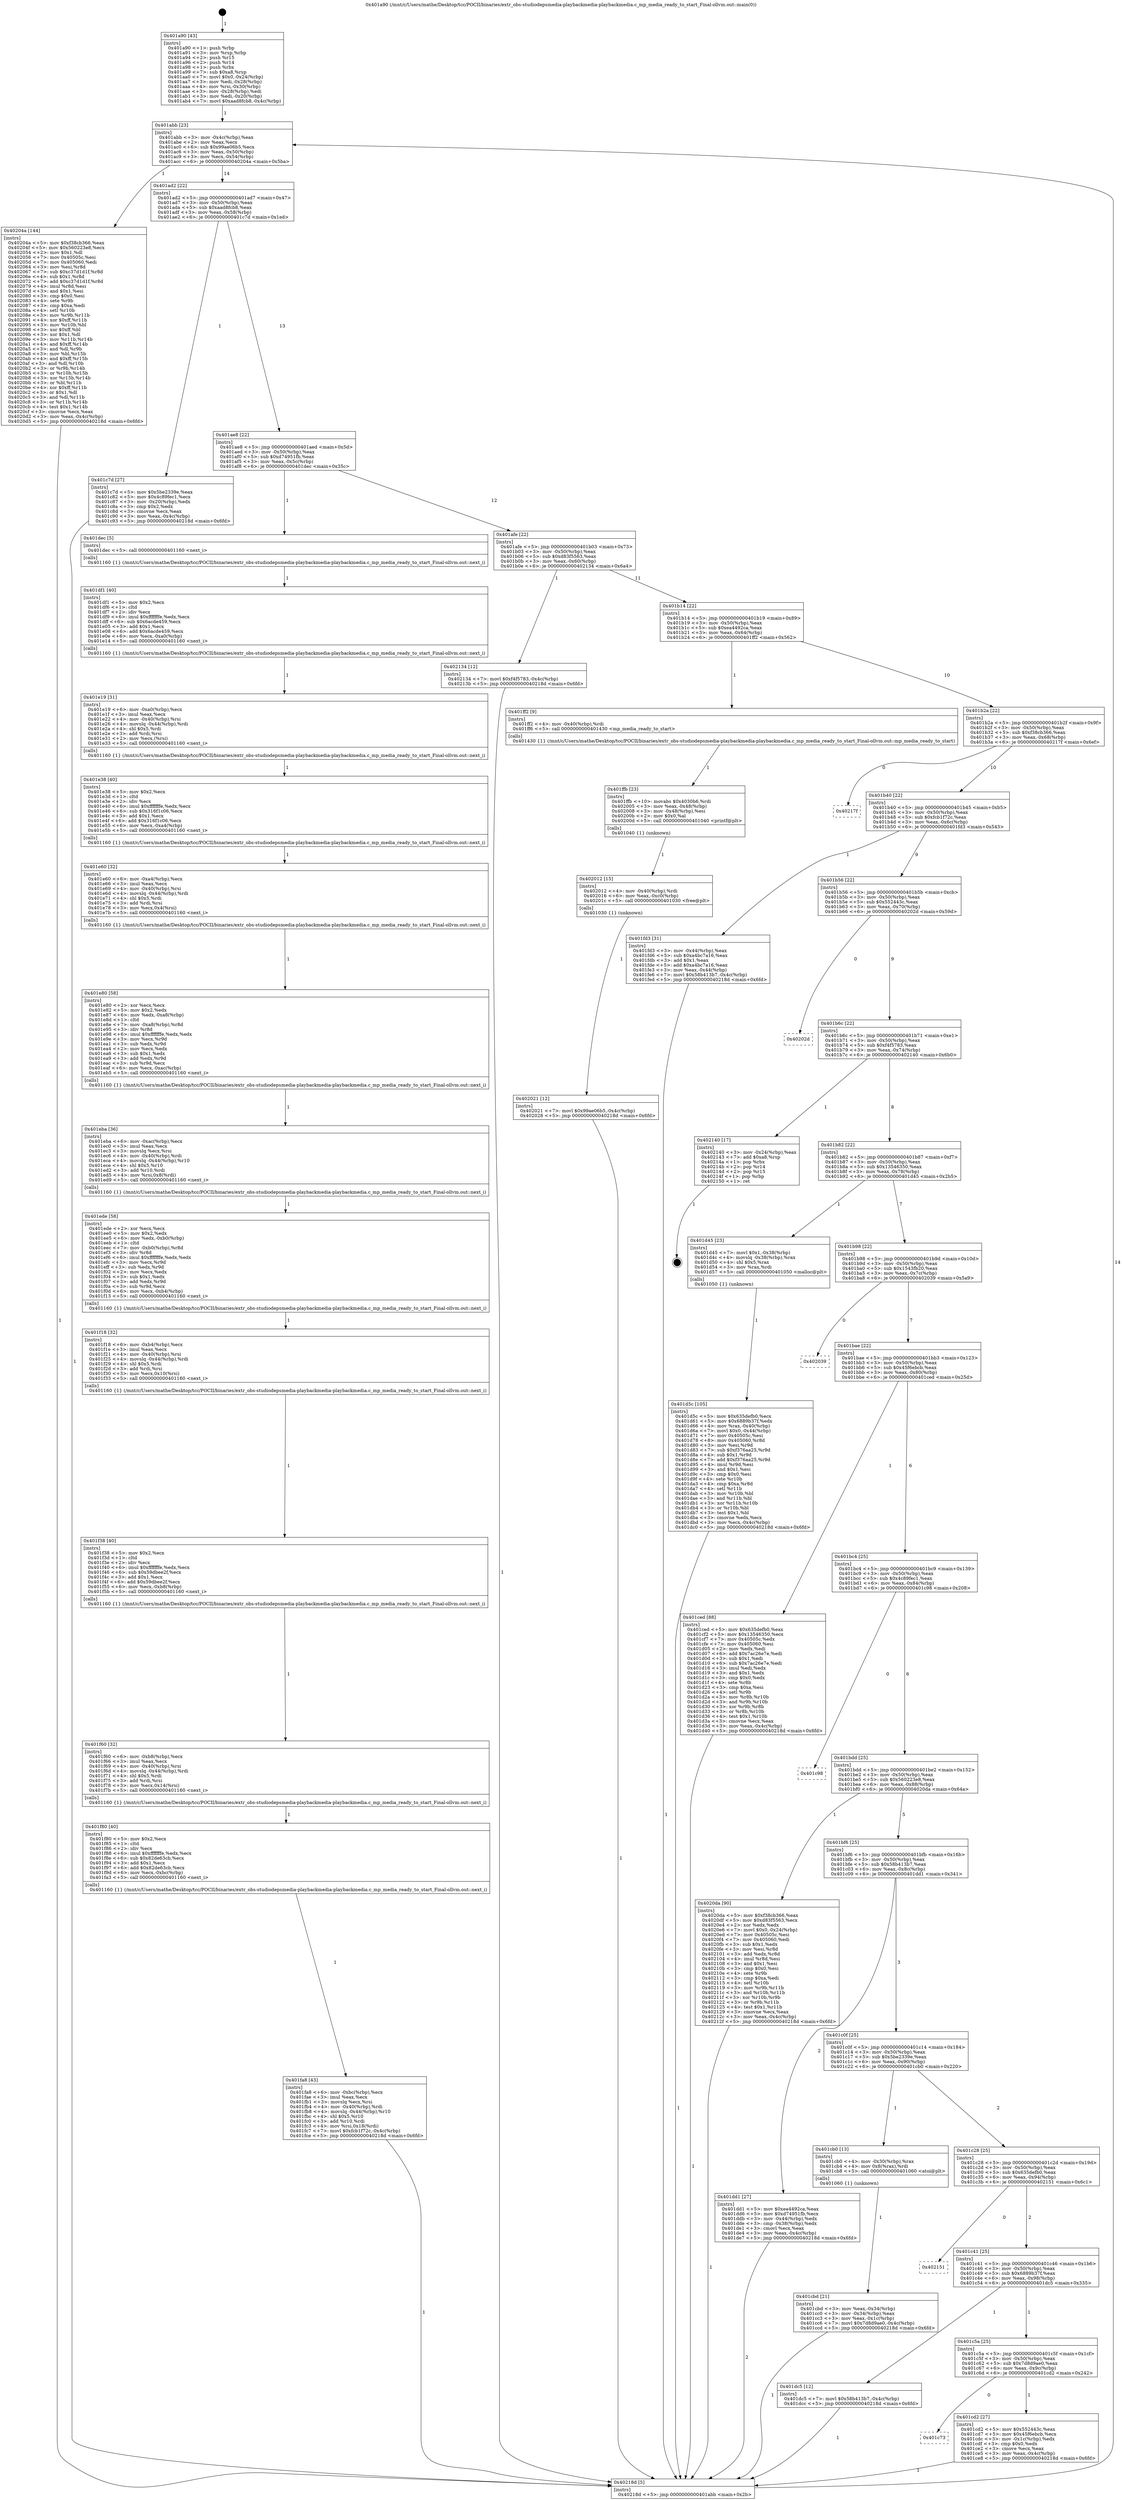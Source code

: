 digraph "0x401a90" {
  label = "0x401a90 (/mnt/c/Users/mathe/Desktop/tcc/POCII/binaries/extr_obs-studiodepsmedia-playbackmedia-playbackmedia.c_mp_media_ready_to_start_Final-ollvm.out::main(0))"
  labelloc = "t"
  node[shape=record]

  Entry [label="",width=0.3,height=0.3,shape=circle,fillcolor=black,style=filled]
  "0x401abb" [label="{
     0x401abb [23]\l
     | [instrs]\l
     &nbsp;&nbsp;0x401abb \<+3\>: mov -0x4c(%rbp),%eax\l
     &nbsp;&nbsp;0x401abe \<+2\>: mov %eax,%ecx\l
     &nbsp;&nbsp;0x401ac0 \<+6\>: sub $0x99ae06b5,%ecx\l
     &nbsp;&nbsp;0x401ac6 \<+3\>: mov %eax,-0x50(%rbp)\l
     &nbsp;&nbsp;0x401ac9 \<+3\>: mov %ecx,-0x54(%rbp)\l
     &nbsp;&nbsp;0x401acc \<+6\>: je 000000000040204a \<main+0x5ba\>\l
  }"]
  "0x40204a" [label="{
     0x40204a [144]\l
     | [instrs]\l
     &nbsp;&nbsp;0x40204a \<+5\>: mov $0xf38cb366,%eax\l
     &nbsp;&nbsp;0x40204f \<+5\>: mov $0x560223e8,%ecx\l
     &nbsp;&nbsp;0x402054 \<+2\>: mov $0x1,%dl\l
     &nbsp;&nbsp;0x402056 \<+7\>: mov 0x40505c,%esi\l
     &nbsp;&nbsp;0x40205d \<+7\>: mov 0x405060,%edi\l
     &nbsp;&nbsp;0x402064 \<+3\>: mov %esi,%r8d\l
     &nbsp;&nbsp;0x402067 \<+7\>: sub $0xc37d1d1f,%r8d\l
     &nbsp;&nbsp;0x40206e \<+4\>: sub $0x1,%r8d\l
     &nbsp;&nbsp;0x402072 \<+7\>: add $0xc37d1d1f,%r8d\l
     &nbsp;&nbsp;0x402079 \<+4\>: imul %r8d,%esi\l
     &nbsp;&nbsp;0x40207d \<+3\>: and $0x1,%esi\l
     &nbsp;&nbsp;0x402080 \<+3\>: cmp $0x0,%esi\l
     &nbsp;&nbsp;0x402083 \<+4\>: sete %r9b\l
     &nbsp;&nbsp;0x402087 \<+3\>: cmp $0xa,%edi\l
     &nbsp;&nbsp;0x40208a \<+4\>: setl %r10b\l
     &nbsp;&nbsp;0x40208e \<+3\>: mov %r9b,%r11b\l
     &nbsp;&nbsp;0x402091 \<+4\>: xor $0xff,%r11b\l
     &nbsp;&nbsp;0x402095 \<+3\>: mov %r10b,%bl\l
     &nbsp;&nbsp;0x402098 \<+3\>: xor $0xff,%bl\l
     &nbsp;&nbsp;0x40209b \<+3\>: xor $0x1,%dl\l
     &nbsp;&nbsp;0x40209e \<+3\>: mov %r11b,%r14b\l
     &nbsp;&nbsp;0x4020a1 \<+4\>: and $0xff,%r14b\l
     &nbsp;&nbsp;0x4020a5 \<+3\>: and %dl,%r9b\l
     &nbsp;&nbsp;0x4020a8 \<+3\>: mov %bl,%r15b\l
     &nbsp;&nbsp;0x4020ab \<+4\>: and $0xff,%r15b\l
     &nbsp;&nbsp;0x4020af \<+3\>: and %dl,%r10b\l
     &nbsp;&nbsp;0x4020b2 \<+3\>: or %r9b,%r14b\l
     &nbsp;&nbsp;0x4020b5 \<+3\>: or %r10b,%r15b\l
     &nbsp;&nbsp;0x4020b8 \<+3\>: xor %r15b,%r14b\l
     &nbsp;&nbsp;0x4020bb \<+3\>: or %bl,%r11b\l
     &nbsp;&nbsp;0x4020be \<+4\>: xor $0xff,%r11b\l
     &nbsp;&nbsp;0x4020c2 \<+3\>: or $0x1,%dl\l
     &nbsp;&nbsp;0x4020c5 \<+3\>: and %dl,%r11b\l
     &nbsp;&nbsp;0x4020c8 \<+3\>: or %r11b,%r14b\l
     &nbsp;&nbsp;0x4020cb \<+4\>: test $0x1,%r14b\l
     &nbsp;&nbsp;0x4020cf \<+3\>: cmovne %ecx,%eax\l
     &nbsp;&nbsp;0x4020d2 \<+3\>: mov %eax,-0x4c(%rbp)\l
     &nbsp;&nbsp;0x4020d5 \<+5\>: jmp 000000000040218d \<main+0x6fd\>\l
  }"]
  "0x401ad2" [label="{
     0x401ad2 [22]\l
     | [instrs]\l
     &nbsp;&nbsp;0x401ad2 \<+5\>: jmp 0000000000401ad7 \<main+0x47\>\l
     &nbsp;&nbsp;0x401ad7 \<+3\>: mov -0x50(%rbp),%eax\l
     &nbsp;&nbsp;0x401ada \<+5\>: sub $0xaad8fcb8,%eax\l
     &nbsp;&nbsp;0x401adf \<+3\>: mov %eax,-0x58(%rbp)\l
     &nbsp;&nbsp;0x401ae2 \<+6\>: je 0000000000401c7d \<main+0x1ed\>\l
  }"]
  Exit [label="",width=0.3,height=0.3,shape=circle,fillcolor=black,style=filled,peripheries=2]
  "0x401c7d" [label="{
     0x401c7d [27]\l
     | [instrs]\l
     &nbsp;&nbsp;0x401c7d \<+5\>: mov $0x5be2339e,%eax\l
     &nbsp;&nbsp;0x401c82 \<+5\>: mov $0x4c89fec1,%ecx\l
     &nbsp;&nbsp;0x401c87 \<+3\>: mov -0x20(%rbp),%edx\l
     &nbsp;&nbsp;0x401c8a \<+3\>: cmp $0x2,%edx\l
     &nbsp;&nbsp;0x401c8d \<+3\>: cmovne %ecx,%eax\l
     &nbsp;&nbsp;0x401c90 \<+3\>: mov %eax,-0x4c(%rbp)\l
     &nbsp;&nbsp;0x401c93 \<+5\>: jmp 000000000040218d \<main+0x6fd\>\l
  }"]
  "0x401ae8" [label="{
     0x401ae8 [22]\l
     | [instrs]\l
     &nbsp;&nbsp;0x401ae8 \<+5\>: jmp 0000000000401aed \<main+0x5d\>\l
     &nbsp;&nbsp;0x401aed \<+3\>: mov -0x50(%rbp),%eax\l
     &nbsp;&nbsp;0x401af0 \<+5\>: sub $0xd74951fb,%eax\l
     &nbsp;&nbsp;0x401af5 \<+3\>: mov %eax,-0x5c(%rbp)\l
     &nbsp;&nbsp;0x401af8 \<+6\>: je 0000000000401dec \<main+0x35c\>\l
  }"]
  "0x40218d" [label="{
     0x40218d [5]\l
     | [instrs]\l
     &nbsp;&nbsp;0x40218d \<+5\>: jmp 0000000000401abb \<main+0x2b\>\l
  }"]
  "0x401a90" [label="{
     0x401a90 [43]\l
     | [instrs]\l
     &nbsp;&nbsp;0x401a90 \<+1\>: push %rbp\l
     &nbsp;&nbsp;0x401a91 \<+3\>: mov %rsp,%rbp\l
     &nbsp;&nbsp;0x401a94 \<+2\>: push %r15\l
     &nbsp;&nbsp;0x401a96 \<+2\>: push %r14\l
     &nbsp;&nbsp;0x401a98 \<+1\>: push %rbx\l
     &nbsp;&nbsp;0x401a99 \<+7\>: sub $0xa8,%rsp\l
     &nbsp;&nbsp;0x401aa0 \<+7\>: movl $0x0,-0x24(%rbp)\l
     &nbsp;&nbsp;0x401aa7 \<+3\>: mov %edi,-0x28(%rbp)\l
     &nbsp;&nbsp;0x401aaa \<+4\>: mov %rsi,-0x30(%rbp)\l
     &nbsp;&nbsp;0x401aae \<+3\>: mov -0x28(%rbp),%edi\l
     &nbsp;&nbsp;0x401ab1 \<+3\>: mov %edi,-0x20(%rbp)\l
     &nbsp;&nbsp;0x401ab4 \<+7\>: movl $0xaad8fcb8,-0x4c(%rbp)\l
  }"]
  "0x402021" [label="{
     0x402021 [12]\l
     | [instrs]\l
     &nbsp;&nbsp;0x402021 \<+7\>: movl $0x99ae06b5,-0x4c(%rbp)\l
     &nbsp;&nbsp;0x402028 \<+5\>: jmp 000000000040218d \<main+0x6fd\>\l
  }"]
  "0x401dec" [label="{
     0x401dec [5]\l
     | [instrs]\l
     &nbsp;&nbsp;0x401dec \<+5\>: call 0000000000401160 \<next_i\>\l
     | [calls]\l
     &nbsp;&nbsp;0x401160 \{1\} (/mnt/c/Users/mathe/Desktop/tcc/POCII/binaries/extr_obs-studiodepsmedia-playbackmedia-playbackmedia.c_mp_media_ready_to_start_Final-ollvm.out::next_i)\l
  }"]
  "0x401afe" [label="{
     0x401afe [22]\l
     | [instrs]\l
     &nbsp;&nbsp;0x401afe \<+5\>: jmp 0000000000401b03 \<main+0x73\>\l
     &nbsp;&nbsp;0x401b03 \<+3\>: mov -0x50(%rbp),%eax\l
     &nbsp;&nbsp;0x401b06 \<+5\>: sub $0xd83f5563,%eax\l
     &nbsp;&nbsp;0x401b0b \<+3\>: mov %eax,-0x60(%rbp)\l
     &nbsp;&nbsp;0x401b0e \<+6\>: je 0000000000402134 \<main+0x6a4\>\l
  }"]
  "0x402012" [label="{
     0x402012 [15]\l
     | [instrs]\l
     &nbsp;&nbsp;0x402012 \<+4\>: mov -0x40(%rbp),%rdi\l
     &nbsp;&nbsp;0x402016 \<+6\>: mov %eax,-0xc0(%rbp)\l
     &nbsp;&nbsp;0x40201c \<+5\>: call 0000000000401030 \<free@plt\>\l
     | [calls]\l
     &nbsp;&nbsp;0x401030 \{1\} (unknown)\l
  }"]
  "0x402134" [label="{
     0x402134 [12]\l
     | [instrs]\l
     &nbsp;&nbsp;0x402134 \<+7\>: movl $0xf4f5783,-0x4c(%rbp)\l
     &nbsp;&nbsp;0x40213b \<+5\>: jmp 000000000040218d \<main+0x6fd\>\l
  }"]
  "0x401b14" [label="{
     0x401b14 [22]\l
     | [instrs]\l
     &nbsp;&nbsp;0x401b14 \<+5\>: jmp 0000000000401b19 \<main+0x89\>\l
     &nbsp;&nbsp;0x401b19 \<+3\>: mov -0x50(%rbp),%eax\l
     &nbsp;&nbsp;0x401b1c \<+5\>: sub $0xea4492ca,%eax\l
     &nbsp;&nbsp;0x401b21 \<+3\>: mov %eax,-0x64(%rbp)\l
     &nbsp;&nbsp;0x401b24 \<+6\>: je 0000000000401ff2 \<main+0x562\>\l
  }"]
  "0x401ffb" [label="{
     0x401ffb [23]\l
     | [instrs]\l
     &nbsp;&nbsp;0x401ffb \<+10\>: movabs $0x4030b6,%rdi\l
     &nbsp;&nbsp;0x402005 \<+3\>: mov %eax,-0x48(%rbp)\l
     &nbsp;&nbsp;0x402008 \<+3\>: mov -0x48(%rbp),%esi\l
     &nbsp;&nbsp;0x40200b \<+2\>: mov $0x0,%al\l
     &nbsp;&nbsp;0x40200d \<+5\>: call 0000000000401040 \<printf@plt\>\l
     | [calls]\l
     &nbsp;&nbsp;0x401040 \{1\} (unknown)\l
  }"]
  "0x401ff2" [label="{
     0x401ff2 [9]\l
     | [instrs]\l
     &nbsp;&nbsp;0x401ff2 \<+4\>: mov -0x40(%rbp),%rdi\l
     &nbsp;&nbsp;0x401ff6 \<+5\>: call 0000000000401430 \<mp_media_ready_to_start\>\l
     | [calls]\l
     &nbsp;&nbsp;0x401430 \{1\} (/mnt/c/Users/mathe/Desktop/tcc/POCII/binaries/extr_obs-studiodepsmedia-playbackmedia-playbackmedia.c_mp_media_ready_to_start_Final-ollvm.out::mp_media_ready_to_start)\l
  }"]
  "0x401b2a" [label="{
     0x401b2a [22]\l
     | [instrs]\l
     &nbsp;&nbsp;0x401b2a \<+5\>: jmp 0000000000401b2f \<main+0x9f\>\l
     &nbsp;&nbsp;0x401b2f \<+3\>: mov -0x50(%rbp),%eax\l
     &nbsp;&nbsp;0x401b32 \<+5\>: sub $0xf38cb366,%eax\l
     &nbsp;&nbsp;0x401b37 \<+3\>: mov %eax,-0x68(%rbp)\l
     &nbsp;&nbsp;0x401b3a \<+6\>: je 000000000040217f \<main+0x6ef\>\l
  }"]
  "0x401fa8" [label="{
     0x401fa8 [43]\l
     | [instrs]\l
     &nbsp;&nbsp;0x401fa8 \<+6\>: mov -0xbc(%rbp),%ecx\l
     &nbsp;&nbsp;0x401fae \<+3\>: imul %eax,%ecx\l
     &nbsp;&nbsp;0x401fb1 \<+3\>: movslq %ecx,%rsi\l
     &nbsp;&nbsp;0x401fb4 \<+4\>: mov -0x40(%rbp),%rdi\l
     &nbsp;&nbsp;0x401fb8 \<+4\>: movslq -0x44(%rbp),%r10\l
     &nbsp;&nbsp;0x401fbc \<+4\>: shl $0x5,%r10\l
     &nbsp;&nbsp;0x401fc0 \<+3\>: add %r10,%rdi\l
     &nbsp;&nbsp;0x401fc3 \<+4\>: mov %rsi,0x18(%rdi)\l
     &nbsp;&nbsp;0x401fc7 \<+7\>: movl $0xfcb1f72c,-0x4c(%rbp)\l
     &nbsp;&nbsp;0x401fce \<+5\>: jmp 000000000040218d \<main+0x6fd\>\l
  }"]
  "0x40217f" [label="{
     0x40217f\l
  }", style=dashed]
  "0x401b40" [label="{
     0x401b40 [22]\l
     | [instrs]\l
     &nbsp;&nbsp;0x401b40 \<+5\>: jmp 0000000000401b45 \<main+0xb5\>\l
     &nbsp;&nbsp;0x401b45 \<+3\>: mov -0x50(%rbp),%eax\l
     &nbsp;&nbsp;0x401b48 \<+5\>: sub $0xfcb1f72c,%eax\l
     &nbsp;&nbsp;0x401b4d \<+3\>: mov %eax,-0x6c(%rbp)\l
     &nbsp;&nbsp;0x401b50 \<+6\>: je 0000000000401fd3 \<main+0x543\>\l
  }"]
  "0x401f80" [label="{
     0x401f80 [40]\l
     | [instrs]\l
     &nbsp;&nbsp;0x401f80 \<+5\>: mov $0x2,%ecx\l
     &nbsp;&nbsp;0x401f85 \<+1\>: cltd\l
     &nbsp;&nbsp;0x401f86 \<+2\>: idiv %ecx\l
     &nbsp;&nbsp;0x401f88 \<+6\>: imul $0xfffffffe,%edx,%ecx\l
     &nbsp;&nbsp;0x401f8e \<+6\>: sub $0x82de63cb,%ecx\l
     &nbsp;&nbsp;0x401f94 \<+3\>: add $0x1,%ecx\l
     &nbsp;&nbsp;0x401f97 \<+6\>: add $0x82de63cb,%ecx\l
     &nbsp;&nbsp;0x401f9d \<+6\>: mov %ecx,-0xbc(%rbp)\l
     &nbsp;&nbsp;0x401fa3 \<+5\>: call 0000000000401160 \<next_i\>\l
     | [calls]\l
     &nbsp;&nbsp;0x401160 \{1\} (/mnt/c/Users/mathe/Desktop/tcc/POCII/binaries/extr_obs-studiodepsmedia-playbackmedia-playbackmedia.c_mp_media_ready_to_start_Final-ollvm.out::next_i)\l
  }"]
  "0x401fd3" [label="{
     0x401fd3 [31]\l
     | [instrs]\l
     &nbsp;&nbsp;0x401fd3 \<+3\>: mov -0x44(%rbp),%eax\l
     &nbsp;&nbsp;0x401fd6 \<+5\>: sub $0xa4bc7a16,%eax\l
     &nbsp;&nbsp;0x401fdb \<+3\>: add $0x1,%eax\l
     &nbsp;&nbsp;0x401fde \<+5\>: add $0xa4bc7a16,%eax\l
     &nbsp;&nbsp;0x401fe3 \<+3\>: mov %eax,-0x44(%rbp)\l
     &nbsp;&nbsp;0x401fe6 \<+7\>: movl $0x58b413b7,-0x4c(%rbp)\l
     &nbsp;&nbsp;0x401fed \<+5\>: jmp 000000000040218d \<main+0x6fd\>\l
  }"]
  "0x401b56" [label="{
     0x401b56 [22]\l
     | [instrs]\l
     &nbsp;&nbsp;0x401b56 \<+5\>: jmp 0000000000401b5b \<main+0xcb\>\l
     &nbsp;&nbsp;0x401b5b \<+3\>: mov -0x50(%rbp),%eax\l
     &nbsp;&nbsp;0x401b5e \<+5\>: sub $0x552443c,%eax\l
     &nbsp;&nbsp;0x401b63 \<+3\>: mov %eax,-0x70(%rbp)\l
     &nbsp;&nbsp;0x401b66 \<+6\>: je 000000000040202d \<main+0x59d\>\l
  }"]
  "0x401f60" [label="{
     0x401f60 [32]\l
     | [instrs]\l
     &nbsp;&nbsp;0x401f60 \<+6\>: mov -0xb8(%rbp),%ecx\l
     &nbsp;&nbsp;0x401f66 \<+3\>: imul %eax,%ecx\l
     &nbsp;&nbsp;0x401f69 \<+4\>: mov -0x40(%rbp),%rsi\l
     &nbsp;&nbsp;0x401f6d \<+4\>: movslq -0x44(%rbp),%rdi\l
     &nbsp;&nbsp;0x401f71 \<+4\>: shl $0x5,%rdi\l
     &nbsp;&nbsp;0x401f75 \<+3\>: add %rdi,%rsi\l
     &nbsp;&nbsp;0x401f78 \<+3\>: mov %ecx,0x14(%rsi)\l
     &nbsp;&nbsp;0x401f7b \<+5\>: call 0000000000401160 \<next_i\>\l
     | [calls]\l
     &nbsp;&nbsp;0x401160 \{1\} (/mnt/c/Users/mathe/Desktop/tcc/POCII/binaries/extr_obs-studiodepsmedia-playbackmedia-playbackmedia.c_mp_media_ready_to_start_Final-ollvm.out::next_i)\l
  }"]
  "0x40202d" [label="{
     0x40202d\l
  }", style=dashed]
  "0x401b6c" [label="{
     0x401b6c [22]\l
     | [instrs]\l
     &nbsp;&nbsp;0x401b6c \<+5\>: jmp 0000000000401b71 \<main+0xe1\>\l
     &nbsp;&nbsp;0x401b71 \<+3\>: mov -0x50(%rbp),%eax\l
     &nbsp;&nbsp;0x401b74 \<+5\>: sub $0xf4f5783,%eax\l
     &nbsp;&nbsp;0x401b79 \<+3\>: mov %eax,-0x74(%rbp)\l
     &nbsp;&nbsp;0x401b7c \<+6\>: je 0000000000402140 \<main+0x6b0\>\l
  }"]
  "0x401f38" [label="{
     0x401f38 [40]\l
     | [instrs]\l
     &nbsp;&nbsp;0x401f38 \<+5\>: mov $0x2,%ecx\l
     &nbsp;&nbsp;0x401f3d \<+1\>: cltd\l
     &nbsp;&nbsp;0x401f3e \<+2\>: idiv %ecx\l
     &nbsp;&nbsp;0x401f40 \<+6\>: imul $0xfffffffe,%edx,%ecx\l
     &nbsp;&nbsp;0x401f46 \<+6\>: sub $0x59dbee2f,%ecx\l
     &nbsp;&nbsp;0x401f4c \<+3\>: add $0x1,%ecx\l
     &nbsp;&nbsp;0x401f4f \<+6\>: add $0x59dbee2f,%ecx\l
     &nbsp;&nbsp;0x401f55 \<+6\>: mov %ecx,-0xb8(%rbp)\l
     &nbsp;&nbsp;0x401f5b \<+5\>: call 0000000000401160 \<next_i\>\l
     | [calls]\l
     &nbsp;&nbsp;0x401160 \{1\} (/mnt/c/Users/mathe/Desktop/tcc/POCII/binaries/extr_obs-studiodepsmedia-playbackmedia-playbackmedia.c_mp_media_ready_to_start_Final-ollvm.out::next_i)\l
  }"]
  "0x402140" [label="{
     0x402140 [17]\l
     | [instrs]\l
     &nbsp;&nbsp;0x402140 \<+3\>: mov -0x24(%rbp),%eax\l
     &nbsp;&nbsp;0x402143 \<+7\>: add $0xa8,%rsp\l
     &nbsp;&nbsp;0x40214a \<+1\>: pop %rbx\l
     &nbsp;&nbsp;0x40214b \<+2\>: pop %r14\l
     &nbsp;&nbsp;0x40214d \<+2\>: pop %r15\l
     &nbsp;&nbsp;0x40214f \<+1\>: pop %rbp\l
     &nbsp;&nbsp;0x402150 \<+1\>: ret\l
  }"]
  "0x401b82" [label="{
     0x401b82 [22]\l
     | [instrs]\l
     &nbsp;&nbsp;0x401b82 \<+5\>: jmp 0000000000401b87 \<main+0xf7\>\l
     &nbsp;&nbsp;0x401b87 \<+3\>: mov -0x50(%rbp),%eax\l
     &nbsp;&nbsp;0x401b8a \<+5\>: sub $0x13546350,%eax\l
     &nbsp;&nbsp;0x401b8f \<+3\>: mov %eax,-0x78(%rbp)\l
     &nbsp;&nbsp;0x401b92 \<+6\>: je 0000000000401d45 \<main+0x2b5\>\l
  }"]
  "0x401f18" [label="{
     0x401f18 [32]\l
     | [instrs]\l
     &nbsp;&nbsp;0x401f18 \<+6\>: mov -0xb4(%rbp),%ecx\l
     &nbsp;&nbsp;0x401f1e \<+3\>: imul %eax,%ecx\l
     &nbsp;&nbsp;0x401f21 \<+4\>: mov -0x40(%rbp),%rsi\l
     &nbsp;&nbsp;0x401f25 \<+4\>: movslq -0x44(%rbp),%rdi\l
     &nbsp;&nbsp;0x401f29 \<+4\>: shl $0x5,%rdi\l
     &nbsp;&nbsp;0x401f2d \<+3\>: add %rdi,%rsi\l
     &nbsp;&nbsp;0x401f30 \<+3\>: mov %ecx,0x10(%rsi)\l
     &nbsp;&nbsp;0x401f33 \<+5\>: call 0000000000401160 \<next_i\>\l
     | [calls]\l
     &nbsp;&nbsp;0x401160 \{1\} (/mnt/c/Users/mathe/Desktop/tcc/POCII/binaries/extr_obs-studiodepsmedia-playbackmedia-playbackmedia.c_mp_media_ready_to_start_Final-ollvm.out::next_i)\l
  }"]
  "0x401d45" [label="{
     0x401d45 [23]\l
     | [instrs]\l
     &nbsp;&nbsp;0x401d45 \<+7\>: movl $0x1,-0x38(%rbp)\l
     &nbsp;&nbsp;0x401d4c \<+4\>: movslq -0x38(%rbp),%rax\l
     &nbsp;&nbsp;0x401d50 \<+4\>: shl $0x5,%rax\l
     &nbsp;&nbsp;0x401d54 \<+3\>: mov %rax,%rdi\l
     &nbsp;&nbsp;0x401d57 \<+5\>: call 0000000000401050 \<malloc@plt\>\l
     | [calls]\l
     &nbsp;&nbsp;0x401050 \{1\} (unknown)\l
  }"]
  "0x401b98" [label="{
     0x401b98 [22]\l
     | [instrs]\l
     &nbsp;&nbsp;0x401b98 \<+5\>: jmp 0000000000401b9d \<main+0x10d\>\l
     &nbsp;&nbsp;0x401b9d \<+3\>: mov -0x50(%rbp),%eax\l
     &nbsp;&nbsp;0x401ba0 \<+5\>: sub $0x1543fb20,%eax\l
     &nbsp;&nbsp;0x401ba5 \<+3\>: mov %eax,-0x7c(%rbp)\l
     &nbsp;&nbsp;0x401ba8 \<+6\>: je 0000000000402039 \<main+0x5a9\>\l
  }"]
  "0x401ede" [label="{
     0x401ede [58]\l
     | [instrs]\l
     &nbsp;&nbsp;0x401ede \<+2\>: xor %ecx,%ecx\l
     &nbsp;&nbsp;0x401ee0 \<+5\>: mov $0x2,%edx\l
     &nbsp;&nbsp;0x401ee5 \<+6\>: mov %edx,-0xb0(%rbp)\l
     &nbsp;&nbsp;0x401eeb \<+1\>: cltd\l
     &nbsp;&nbsp;0x401eec \<+7\>: mov -0xb0(%rbp),%r8d\l
     &nbsp;&nbsp;0x401ef3 \<+3\>: idiv %r8d\l
     &nbsp;&nbsp;0x401ef6 \<+6\>: imul $0xfffffffe,%edx,%edx\l
     &nbsp;&nbsp;0x401efc \<+3\>: mov %ecx,%r9d\l
     &nbsp;&nbsp;0x401eff \<+3\>: sub %edx,%r9d\l
     &nbsp;&nbsp;0x401f02 \<+2\>: mov %ecx,%edx\l
     &nbsp;&nbsp;0x401f04 \<+3\>: sub $0x1,%edx\l
     &nbsp;&nbsp;0x401f07 \<+3\>: add %edx,%r9d\l
     &nbsp;&nbsp;0x401f0a \<+3\>: sub %r9d,%ecx\l
     &nbsp;&nbsp;0x401f0d \<+6\>: mov %ecx,-0xb4(%rbp)\l
     &nbsp;&nbsp;0x401f13 \<+5\>: call 0000000000401160 \<next_i\>\l
     | [calls]\l
     &nbsp;&nbsp;0x401160 \{1\} (/mnt/c/Users/mathe/Desktop/tcc/POCII/binaries/extr_obs-studiodepsmedia-playbackmedia-playbackmedia.c_mp_media_ready_to_start_Final-ollvm.out::next_i)\l
  }"]
  "0x402039" [label="{
     0x402039\l
  }", style=dashed]
  "0x401bae" [label="{
     0x401bae [22]\l
     | [instrs]\l
     &nbsp;&nbsp;0x401bae \<+5\>: jmp 0000000000401bb3 \<main+0x123\>\l
     &nbsp;&nbsp;0x401bb3 \<+3\>: mov -0x50(%rbp),%eax\l
     &nbsp;&nbsp;0x401bb6 \<+5\>: sub $0x45f6ebcb,%eax\l
     &nbsp;&nbsp;0x401bbb \<+3\>: mov %eax,-0x80(%rbp)\l
     &nbsp;&nbsp;0x401bbe \<+6\>: je 0000000000401ced \<main+0x25d\>\l
  }"]
  "0x401eba" [label="{
     0x401eba [36]\l
     | [instrs]\l
     &nbsp;&nbsp;0x401eba \<+6\>: mov -0xac(%rbp),%ecx\l
     &nbsp;&nbsp;0x401ec0 \<+3\>: imul %eax,%ecx\l
     &nbsp;&nbsp;0x401ec3 \<+3\>: movslq %ecx,%rsi\l
     &nbsp;&nbsp;0x401ec6 \<+4\>: mov -0x40(%rbp),%rdi\l
     &nbsp;&nbsp;0x401eca \<+4\>: movslq -0x44(%rbp),%r10\l
     &nbsp;&nbsp;0x401ece \<+4\>: shl $0x5,%r10\l
     &nbsp;&nbsp;0x401ed2 \<+3\>: add %r10,%rdi\l
     &nbsp;&nbsp;0x401ed5 \<+4\>: mov %rsi,0x8(%rdi)\l
     &nbsp;&nbsp;0x401ed9 \<+5\>: call 0000000000401160 \<next_i\>\l
     | [calls]\l
     &nbsp;&nbsp;0x401160 \{1\} (/mnt/c/Users/mathe/Desktop/tcc/POCII/binaries/extr_obs-studiodepsmedia-playbackmedia-playbackmedia.c_mp_media_ready_to_start_Final-ollvm.out::next_i)\l
  }"]
  "0x401ced" [label="{
     0x401ced [88]\l
     | [instrs]\l
     &nbsp;&nbsp;0x401ced \<+5\>: mov $0x635defb0,%eax\l
     &nbsp;&nbsp;0x401cf2 \<+5\>: mov $0x13546350,%ecx\l
     &nbsp;&nbsp;0x401cf7 \<+7\>: mov 0x40505c,%edx\l
     &nbsp;&nbsp;0x401cfe \<+7\>: mov 0x405060,%esi\l
     &nbsp;&nbsp;0x401d05 \<+2\>: mov %edx,%edi\l
     &nbsp;&nbsp;0x401d07 \<+6\>: add $0x7ac26e7e,%edi\l
     &nbsp;&nbsp;0x401d0d \<+3\>: sub $0x1,%edi\l
     &nbsp;&nbsp;0x401d10 \<+6\>: sub $0x7ac26e7e,%edi\l
     &nbsp;&nbsp;0x401d16 \<+3\>: imul %edi,%edx\l
     &nbsp;&nbsp;0x401d19 \<+3\>: and $0x1,%edx\l
     &nbsp;&nbsp;0x401d1c \<+3\>: cmp $0x0,%edx\l
     &nbsp;&nbsp;0x401d1f \<+4\>: sete %r8b\l
     &nbsp;&nbsp;0x401d23 \<+3\>: cmp $0xa,%esi\l
     &nbsp;&nbsp;0x401d26 \<+4\>: setl %r9b\l
     &nbsp;&nbsp;0x401d2a \<+3\>: mov %r8b,%r10b\l
     &nbsp;&nbsp;0x401d2d \<+3\>: and %r9b,%r10b\l
     &nbsp;&nbsp;0x401d30 \<+3\>: xor %r9b,%r8b\l
     &nbsp;&nbsp;0x401d33 \<+3\>: or %r8b,%r10b\l
     &nbsp;&nbsp;0x401d36 \<+4\>: test $0x1,%r10b\l
     &nbsp;&nbsp;0x401d3a \<+3\>: cmovne %ecx,%eax\l
     &nbsp;&nbsp;0x401d3d \<+3\>: mov %eax,-0x4c(%rbp)\l
     &nbsp;&nbsp;0x401d40 \<+5\>: jmp 000000000040218d \<main+0x6fd\>\l
  }"]
  "0x401bc4" [label="{
     0x401bc4 [25]\l
     | [instrs]\l
     &nbsp;&nbsp;0x401bc4 \<+5\>: jmp 0000000000401bc9 \<main+0x139\>\l
     &nbsp;&nbsp;0x401bc9 \<+3\>: mov -0x50(%rbp),%eax\l
     &nbsp;&nbsp;0x401bcc \<+5\>: sub $0x4c89fec1,%eax\l
     &nbsp;&nbsp;0x401bd1 \<+6\>: mov %eax,-0x84(%rbp)\l
     &nbsp;&nbsp;0x401bd7 \<+6\>: je 0000000000401c98 \<main+0x208\>\l
  }"]
  "0x401e80" [label="{
     0x401e80 [58]\l
     | [instrs]\l
     &nbsp;&nbsp;0x401e80 \<+2\>: xor %ecx,%ecx\l
     &nbsp;&nbsp;0x401e82 \<+5\>: mov $0x2,%edx\l
     &nbsp;&nbsp;0x401e87 \<+6\>: mov %edx,-0xa8(%rbp)\l
     &nbsp;&nbsp;0x401e8d \<+1\>: cltd\l
     &nbsp;&nbsp;0x401e8e \<+7\>: mov -0xa8(%rbp),%r8d\l
     &nbsp;&nbsp;0x401e95 \<+3\>: idiv %r8d\l
     &nbsp;&nbsp;0x401e98 \<+6\>: imul $0xfffffffe,%edx,%edx\l
     &nbsp;&nbsp;0x401e9e \<+3\>: mov %ecx,%r9d\l
     &nbsp;&nbsp;0x401ea1 \<+3\>: sub %edx,%r9d\l
     &nbsp;&nbsp;0x401ea4 \<+2\>: mov %ecx,%edx\l
     &nbsp;&nbsp;0x401ea6 \<+3\>: sub $0x1,%edx\l
     &nbsp;&nbsp;0x401ea9 \<+3\>: add %edx,%r9d\l
     &nbsp;&nbsp;0x401eac \<+3\>: sub %r9d,%ecx\l
     &nbsp;&nbsp;0x401eaf \<+6\>: mov %ecx,-0xac(%rbp)\l
     &nbsp;&nbsp;0x401eb5 \<+5\>: call 0000000000401160 \<next_i\>\l
     | [calls]\l
     &nbsp;&nbsp;0x401160 \{1\} (/mnt/c/Users/mathe/Desktop/tcc/POCII/binaries/extr_obs-studiodepsmedia-playbackmedia-playbackmedia.c_mp_media_ready_to_start_Final-ollvm.out::next_i)\l
  }"]
  "0x401c98" [label="{
     0x401c98\l
  }", style=dashed]
  "0x401bdd" [label="{
     0x401bdd [25]\l
     | [instrs]\l
     &nbsp;&nbsp;0x401bdd \<+5\>: jmp 0000000000401be2 \<main+0x152\>\l
     &nbsp;&nbsp;0x401be2 \<+3\>: mov -0x50(%rbp),%eax\l
     &nbsp;&nbsp;0x401be5 \<+5\>: sub $0x560223e8,%eax\l
     &nbsp;&nbsp;0x401bea \<+6\>: mov %eax,-0x88(%rbp)\l
     &nbsp;&nbsp;0x401bf0 \<+6\>: je 00000000004020da \<main+0x64a\>\l
  }"]
  "0x401e60" [label="{
     0x401e60 [32]\l
     | [instrs]\l
     &nbsp;&nbsp;0x401e60 \<+6\>: mov -0xa4(%rbp),%ecx\l
     &nbsp;&nbsp;0x401e66 \<+3\>: imul %eax,%ecx\l
     &nbsp;&nbsp;0x401e69 \<+4\>: mov -0x40(%rbp),%rsi\l
     &nbsp;&nbsp;0x401e6d \<+4\>: movslq -0x44(%rbp),%rdi\l
     &nbsp;&nbsp;0x401e71 \<+4\>: shl $0x5,%rdi\l
     &nbsp;&nbsp;0x401e75 \<+3\>: add %rdi,%rsi\l
     &nbsp;&nbsp;0x401e78 \<+3\>: mov %ecx,0x4(%rsi)\l
     &nbsp;&nbsp;0x401e7b \<+5\>: call 0000000000401160 \<next_i\>\l
     | [calls]\l
     &nbsp;&nbsp;0x401160 \{1\} (/mnt/c/Users/mathe/Desktop/tcc/POCII/binaries/extr_obs-studiodepsmedia-playbackmedia-playbackmedia.c_mp_media_ready_to_start_Final-ollvm.out::next_i)\l
  }"]
  "0x4020da" [label="{
     0x4020da [90]\l
     | [instrs]\l
     &nbsp;&nbsp;0x4020da \<+5\>: mov $0xf38cb366,%eax\l
     &nbsp;&nbsp;0x4020df \<+5\>: mov $0xd83f5563,%ecx\l
     &nbsp;&nbsp;0x4020e4 \<+2\>: xor %edx,%edx\l
     &nbsp;&nbsp;0x4020e6 \<+7\>: movl $0x0,-0x24(%rbp)\l
     &nbsp;&nbsp;0x4020ed \<+7\>: mov 0x40505c,%esi\l
     &nbsp;&nbsp;0x4020f4 \<+7\>: mov 0x405060,%edi\l
     &nbsp;&nbsp;0x4020fb \<+3\>: sub $0x1,%edx\l
     &nbsp;&nbsp;0x4020fe \<+3\>: mov %esi,%r8d\l
     &nbsp;&nbsp;0x402101 \<+3\>: add %edx,%r8d\l
     &nbsp;&nbsp;0x402104 \<+4\>: imul %r8d,%esi\l
     &nbsp;&nbsp;0x402108 \<+3\>: and $0x1,%esi\l
     &nbsp;&nbsp;0x40210b \<+3\>: cmp $0x0,%esi\l
     &nbsp;&nbsp;0x40210e \<+4\>: sete %r9b\l
     &nbsp;&nbsp;0x402112 \<+3\>: cmp $0xa,%edi\l
     &nbsp;&nbsp;0x402115 \<+4\>: setl %r10b\l
     &nbsp;&nbsp;0x402119 \<+3\>: mov %r9b,%r11b\l
     &nbsp;&nbsp;0x40211c \<+3\>: and %r10b,%r11b\l
     &nbsp;&nbsp;0x40211f \<+3\>: xor %r10b,%r9b\l
     &nbsp;&nbsp;0x402122 \<+3\>: or %r9b,%r11b\l
     &nbsp;&nbsp;0x402125 \<+4\>: test $0x1,%r11b\l
     &nbsp;&nbsp;0x402129 \<+3\>: cmovne %ecx,%eax\l
     &nbsp;&nbsp;0x40212c \<+3\>: mov %eax,-0x4c(%rbp)\l
     &nbsp;&nbsp;0x40212f \<+5\>: jmp 000000000040218d \<main+0x6fd\>\l
  }"]
  "0x401bf6" [label="{
     0x401bf6 [25]\l
     | [instrs]\l
     &nbsp;&nbsp;0x401bf6 \<+5\>: jmp 0000000000401bfb \<main+0x16b\>\l
     &nbsp;&nbsp;0x401bfb \<+3\>: mov -0x50(%rbp),%eax\l
     &nbsp;&nbsp;0x401bfe \<+5\>: sub $0x58b413b7,%eax\l
     &nbsp;&nbsp;0x401c03 \<+6\>: mov %eax,-0x8c(%rbp)\l
     &nbsp;&nbsp;0x401c09 \<+6\>: je 0000000000401dd1 \<main+0x341\>\l
  }"]
  "0x401e38" [label="{
     0x401e38 [40]\l
     | [instrs]\l
     &nbsp;&nbsp;0x401e38 \<+5\>: mov $0x2,%ecx\l
     &nbsp;&nbsp;0x401e3d \<+1\>: cltd\l
     &nbsp;&nbsp;0x401e3e \<+2\>: idiv %ecx\l
     &nbsp;&nbsp;0x401e40 \<+6\>: imul $0xfffffffe,%edx,%ecx\l
     &nbsp;&nbsp;0x401e46 \<+6\>: sub $0x316f1c06,%ecx\l
     &nbsp;&nbsp;0x401e4c \<+3\>: add $0x1,%ecx\l
     &nbsp;&nbsp;0x401e4f \<+6\>: add $0x316f1c06,%ecx\l
     &nbsp;&nbsp;0x401e55 \<+6\>: mov %ecx,-0xa4(%rbp)\l
     &nbsp;&nbsp;0x401e5b \<+5\>: call 0000000000401160 \<next_i\>\l
     | [calls]\l
     &nbsp;&nbsp;0x401160 \{1\} (/mnt/c/Users/mathe/Desktop/tcc/POCII/binaries/extr_obs-studiodepsmedia-playbackmedia-playbackmedia.c_mp_media_ready_to_start_Final-ollvm.out::next_i)\l
  }"]
  "0x401dd1" [label="{
     0x401dd1 [27]\l
     | [instrs]\l
     &nbsp;&nbsp;0x401dd1 \<+5\>: mov $0xea4492ca,%eax\l
     &nbsp;&nbsp;0x401dd6 \<+5\>: mov $0xd74951fb,%ecx\l
     &nbsp;&nbsp;0x401ddb \<+3\>: mov -0x44(%rbp),%edx\l
     &nbsp;&nbsp;0x401dde \<+3\>: cmp -0x38(%rbp),%edx\l
     &nbsp;&nbsp;0x401de1 \<+3\>: cmovl %ecx,%eax\l
     &nbsp;&nbsp;0x401de4 \<+3\>: mov %eax,-0x4c(%rbp)\l
     &nbsp;&nbsp;0x401de7 \<+5\>: jmp 000000000040218d \<main+0x6fd\>\l
  }"]
  "0x401c0f" [label="{
     0x401c0f [25]\l
     | [instrs]\l
     &nbsp;&nbsp;0x401c0f \<+5\>: jmp 0000000000401c14 \<main+0x184\>\l
     &nbsp;&nbsp;0x401c14 \<+3\>: mov -0x50(%rbp),%eax\l
     &nbsp;&nbsp;0x401c17 \<+5\>: sub $0x5be2339e,%eax\l
     &nbsp;&nbsp;0x401c1c \<+6\>: mov %eax,-0x90(%rbp)\l
     &nbsp;&nbsp;0x401c22 \<+6\>: je 0000000000401cb0 \<main+0x220\>\l
  }"]
  "0x401e19" [label="{
     0x401e19 [31]\l
     | [instrs]\l
     &nbsp;&nbsp;0x401e19 \<+6\>: mov -0xa0(%rbp),%ecx\l
     &nbsp;&nbsp;0x401e1f \<+3\>: imul %eax,%ecx\l
     &nbsp;&nbsp;0x401e22 \<+4\>: mov -0x40(%rbp),%rsi\l
     &nbsp;&nbsp;0x401e26 \<+4\>: movslq -0x44(%rbp),%rdi\l
     &nbsp;&nbsp;0x401e2a \<+4\>: shl $0x5,%rdi\l
     &nbsp;&nbsp;0x401e2e \<+3\>: add %rdi,%rsi\l
     &nbsp;&nbsp;0x401e31 \<+2\>: mov %ecx,(%rsi)\l
     &nbsp;&nbsp;0x401e33 \<+5\>: call 0000000000401160 \<next_i\>\l
     | [calls]\l
     &nbsp;&nbsp;0x401160 \{1\} (/mnt/c/Users/mathe/Desktop/tcc/POCII/binaries/extr_obs-studiodepsmedia-playbackmedia-playbackmedia.c_mp_media_ready_to_start_Final-ollvm.out::next_i)\l
  }"]
  "0x401cb0" [label="{
     0x401cb0 [13]\l
     | [instrs]\l
     &nbsp;&nbsp;0x401cb0 \<+4\>: mov -0x30(%rbp),%rax\l
     &nbsp;&nbsp;0x401cb4 \<+4\>: mov 0x8(%rax),%rdi\l
     &nbsp;&nbsp;0x401cb8 \<+5\>: call 0000000000401060 \<atoi@plt\>\l
     | [calls]\l
     &nbsp;&nbsp;0x401060 \{1\} (unknown)\l
  }"]
  "0x401c28" [label="{
     0x401c28 [25]\l
     | [instrs]\l
     &nbsp;&nbsp;0x401c28 \<+5\>: jmp 0000000000401c2d \<main+0x19d\>\l
     &nbsp;&nbsp;0x401c2d \<+3\>: mov -0x50(%rbp),%eax\l
     &nbsp;&nbsp;0x401c30 \<+5\>: sub $0x635defb0,%eax\l
     &nbsp;&nbsp;0x401c35 \<+6\>: mov %eax,-0x94(%rbp)\l
     &nbsp;&nbsp;0x401c3b \<+6\>: je 0000000000402151 \<main+0x6c1\>\l
  }"]
  "0x401cbd" [label="{
     0x401cbd [21]\l
     | [instrs]\l
     &nbsp;&nbsp;0x401cbd \<+3\>: mov %eax,-0x34(%rbp)\l
     &nbsp;&nbsp;0x401cc0 \<+3\>: mov -0x34(%rbp),%eax\l
     &nbsp;&nbsp;0x401cc3 \<+3\>: mov %eax,-0x1c(%rbp)\l
     &nbsp;&nbsp;0x401cc6 \<+7\>: movl $0x7d8d9ae0,-0x4c(%rbp)\l
     &nbsp;&nbsp;0x401ccd \<+5\>: jmp 000000000040218d \<main+0x6fd\>\l
  }"]
  "0x401df1" [label="{
     0x401df1 [40]\l
     | [instrs]\l
     &nbsp;&nbsp;0x401df1 \<+5\>: mov $0x2,%ecx\l
     &nbsp;&nbsp;0x401df6 \<+1\>: cltd\l
     &nbsp;&nbsp;0x401df7 \<+2\>: idiv %ecx\l
     &nbsp;&nbsp;0x401df9 \<+6\>: imul $0xfffffffe,%edx,%ecx\l
     &nbsp;&nbsp;0x401dff \<+6\>: sub $0x6acde459,%ecx\l
     &nbsp;&nbsp;0x401e05 \<+3\>: add $0x1,%ecx\l
     &nbsp;&nbsp;0x401e08 \<+6\>: add $0x6acde459,%ecx\l
     &nbsp;&nbsp;0x401e0e \<+6\>: mov %ecx,-0xa0(%rbp)\l
     &nbsp;&nbsp;0x401e14 \<+5\>: call 0000000000401160 \<next_i\>\l
     | [calls]\l
     &nbsp;&nbsp;0x401160 \{1\} (/mnt/c/Users/mathe/Desktop/tcc/POCII/binaries/extr_obs-studiodepsmedia-playbackmedia-playbackmedia.c_mp_media_ready_to_start_Final-ollvm.out::next_i)\l
  }"]
  "0x402151" [label="{
     0x402151\l
  }", style=dashed]
  "0x401c41" [label="{
     0x401c41 [25]\l
     | [instrs]\l
     &nbsp;&nbsp;0x401c41 \<+5\>: jmp 0000000000401c46 \<main+0x1b6\>\l
     &nbsp;&nbsp;0x401c46 \<+3\>: mov -0x50(%rbp),%eax\l
     &nbsp;&nbsp;0x401c49 \<+5\>: sub $0x6889b37f,%eax\l
     &nbsp;&nbsp;0x401c4e \<+6\>: mov %eax,-0x98(%rbp)\l
     &nbsp;&nbsp;0x401c54 \<+6\>: je 0000000000401dc5 \<main+0x335\>\l
  }"]
  "0x401d5c" [label="{
     0x401d5c [105]\l
     | [instrs]\l
     &nbsp;&nbsp;0x401d5c \<+5\>: mov $0x635defb0,%ecx\l
     &nbsp;&nbsp;0x401d61 \<+5\>: mov $0x6889b37f,%edx\l
     &nbsp;&nbsp;0x401d66 \<+4\>: mov %rax,-0x40(%rbp)\l
     &nbsp;&nbsp;0x401d6a \<+7\>: movl $0x0,-0x44(%rbp)\l
     &nbsp;&nbsp;0x401d71 \<+7\>: mov 0x40505c,%esi\l
     &nbsp;&nbsp;0x401d78 \<+8\>: mov 0x405060,%r8d\l
     &nbsp;&nbsp;0x401d80 \<+3\>: mov %esi,%r9d\l
     &nbsp;&nbsp;0x401d83 \<+7\>: sub $0xf376aa25,%r9d\l
     &nbsp;&nbsp;0x401d8a \<+4\>: sub $0x1,%r9d\l
     &nbsp;&nbsp;0x401d8e \<+7\>: add $0xf376aa25,%r9d\l
     &nbsp;&nbsp;0x401d95 \<+4\>: imul %r9d,%esi\l
     &nbsp;&nbsp;0x401d99 \<+3\>: and $0x1,%esi\l
     &nbsp;&nbsp;0x401d9c \<+3\>: cmp $0x0,%esi\l
     &nbsp;&nbsp;0x401d9f \<+4\>: sete %r10b\l
     &nbsp;&nbsp;0x401da3 \<+4\>: cmp $0xa,%r8d\l
     &nbsp;&nbsp;0x401da7 \<+4\>: setl %r11b\l
     &nbsp;&nbsp;0x401dab \<+3\>: mov %r10b,%bl\l
     &nbsp;&nbsp;0x401dae \<+3\>: and %r11b,%bl\l
     &nbsp;&nbsp;0x401db1 \<+3\>: xor %r11b,%r10b\l
     &nbsp;&nbsp;0x401db4 \<+3\>: or %r10b,%bl\l
     &nbsp;&nbsp;0x401db7 \<+3\>: test $0x1,%bl\l
     &nbsp;&nbsp;0x401dba \<+3\>: cmovne %edx,%ecx\l
     &nbsp;&nbsp;0x401dbd \<+3\>: mov %ecx,-0x4c(%rbp)\l
     &nbsp;&nbsp;0x401dc0 \<+5\>: jmp 000000000040218d \<main+0x6fd\>\l
  }"]
  "0x401dc5" [label="{
     0x401dc5 [12]\l
     | [instrs]\l
     &nbsp;&nbsp;0x401dc5 \<+7\>: movl $0x58b413b7,-0x4c(%rbp)\l
     &nbsp;&nbsp;0x401dcc \<+5\>: jmp 000000000040218d \<main+0x6fd\>\l
  }"]
  "0x401c5a" [label="{
     0x401c5a [25]\l
     | [instrs]\l
     &nbsp;&nbsp;0x401c5a \<+5\>: jmp 0000000000401c5f \<main+0x1cf\>\l
     &nbsp;&nbsp;0x401c5f \<+3\>: mov -0x50(%rbp),%eax\l
     &nbsp;&nbsp;0x401c62 \<+5\>: sub $0x7d8d9ae0,%eax\l
     &nbsp;&nbsp;0x401c67 \<+6\>: mov %eax,-0x9c(%rbp)\l
     &nbsp;&nbsp;0x401c6d \<+6\>: je 0000000000401cd2 \<main+0x242\>\l
  }"]
  "0x401c73" [label="{
     0x401c73\l
  }", style=dashed]
  "0x401cd2" [label="{
     0x401cd2 [27]\l
     | [instrs]\l
     &nbsp;&nbsp;0x401cd2 \<+5\>: mov $0x552443c,%eax\l
     &nbsp;&nbsp;0x401cd7 \<+5\>: mov $0x45f6ebcb,%ecx\l
     &nbsp;&nbsp;0x401cdc \<+3\>: mov -0x1c(%rbp),%edx\l
     &nbsp;&nbsp;0x401cdf \<+3\>: cmp $0x0,%edx\l
     &nbsp;&nbsp;0x401ce2 \<+3\>: cmove %ecx,%eax\l
     &nbsp;&nbsp;0x401ce5 \<+3\>: mov %eax,-0x4c(%rbp)\l
     &nbsp;&nbsp;0x401ce8 \<+5\>: jmp 000000000040218d \<main+0x6fd\>\l
  }"]
  Entry -> "0x401a90" [label=" 1"]
  "0x401abb" -> "0x40204a" [label=" 1"]
  "0x401abb" -> "0x401ad2" [label=" 14"]
  "0x402140" -> Exit [label=" 1"]
  "0x401ad2" -> "0x401c7d" [label=" 1"]
  "0x401ad2" -> "0x401ae8" [label=" 13"]
  "0x401c7d" -> "0x40218d" [label=" 1"]
  "0x401a90" -> "0x401abb" [label=" 1"]
  "0x40218d" -> "0x401abb" [label=" 14"]
  "0x402134" -> "0x40218d" [label=" 1"]
  "0x401ae8" -> "0x401dec" [label=" 1"]
  "0x401ae8" -> "0x401afe" [label=" 12"]
  "0x4020da" -> "0x40218d" [label=" 1"]
  "0x401afe" -> "0x402134" [label=" 1"]
  "0x401afe" -> "0x401b14" [label=" 11"]
  "0x40204a" -> "0x40218d" [label=" 1"]
  "0x401b14" -> "0x401ff2" [label=" 1"]
  "0x401b14" -> "0x401b2a" [label=" 10"]
  "0x402021" -> "0x40218d" [label=" 1"]
  "0x401b2a" -> "0x40217f" [label=" 0"]
  "0x401b2a" -> "0x401b40" [label=" 10"]
  "0x402012" -> "0x402021" [label=" 1"]
  "0x401b40" -> "0x401fd3" [label=" 1"]
  "0x401b40" -> "0x401b56" [label=" 9"]
  "0x401ffb" -> "0x402012" [label=" 1"]
  "0x401b56" -> "0x40202d" [label=" 0"]
  "0x401b56" -> "0x401b6c" [label=" 9"]
  "0x401ff2" -> "0x401ffb" [label=" 1"]
  "0x401b6c" -> "0x402140" [label=" 1"]
  "0x401b6c" -> "0x401b82" [label=" 8"]
  "0x401fd3" -> "0x40218d" [label=" 1"]
  "0x401b82" -> "0x401d45" [label=" 1"]
  "0x401b82" -> "0x401b98" [label=" 7"]
  "0x401fa8" -> "0x40218d" [label=" 1"]
  "0x401b98" -> "0x402039" [label=" 0"]
  "0x401b98" -> "0x401bae" [label=" 7"]
  "0x401f80" -> "0x401fa8" [label=" 1"]
  "0x401bae" -> "0x401ced" [label=" 1"]
  "0x401bae" -> "0x401bc4" [label=" 6"]
  "0x401f60" -> "0x401f80" [label=" 1"]
  "0x401bc4" -> "0x401c98" [label=" 0"]
  "0x401bc4" -> "0x401bdd" [label=" 6"]
  "0x401f38" -> "0x401f60" [label=" 1"]
  "0x401bdd" -> "0x4020da" [label=" 1"]
  "0x401bdd" -> "0x401bf6" [label=" 5"]
  "0x401f18" -> "0x401f38" [label=" 1"]
  "0x401bf6" -> "0x401dd1" [label=" 2"]
  "0x401bf6" -> "0x401c0f" [label=" 3"]
  "0x401ede" -> "0x401f18" [label=" 1"]
  "0x401c0f" -> "0x401cb0" [label=" 1"]
  "0x401c0f" -> "0x401c28" [label=" 2"]
  "0x401cb0" -> "0x401cbd" [label=" 1"]
  "0x401cbd" -> "0x40218d" [label=" 1"]
  "0x401eba" -> "0x401ede" [label=" 1"]
  "0x401c28" -> "0x402151" [label=" 0"]
  "0x401c28" -> "0x401c41" [label=" 2"]
  "0x401e80" -> "0x401eba" [label=" 1"]
  "0x401c41" -> "0x401dc5" [label=" 1"]
  "0x401c41" -> "0x401c5a" [label=" 1"]
  "0x401e60" -> "0x401e80" [label=" 1"]
  "0x401c5a" -> "0x401cd2" [label=" 1"]
  "0x401c5a" -> "0x401c73" [label=" 0"]
  "0x401cd2" -> "0x40218d" [label=" 1"]
  "0x401ced" -> "0x40218d" [label=" 1"]
  "0x401d45" -> "0x401d5c" [label=" 1"]
  "0x401d5c" -> "0x40218d" [label=" 1"]
  "0x401dc5" -> "0x40218d" [label=" 1"]
  "0x401dd1" -> "0x40218d" [label=" 2"]
  "0x401dec" -> "0x401df1" [label=" 1"]
  "0x401df1" -> "0x401e19" [label=" 1"]
  "0x401e19" -> "0x401e38" [label=" 1"]
  "0x401e38" -> "0x401e60" [label=" 1"]
}
